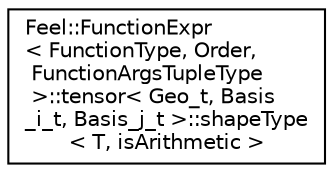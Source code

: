 digraph "Graphical Class Hierarchy"
{
 // LATEX_PDF_SIZE
  edge [fontname="Helvetica",fontsize="10",labelfontname="Helvetica",labelfontsize="10"];
  node [fontname="Helvetica",fontsize="10",shape=record];
  rankdir="LR";
  Node0 [label="Feel::FunctionExpr\l\< FunctionType, Order,\l FunctionArgsTupleType\l \>::tensor\< Geo_t, Basis\l_i_t, Basis_j_t \>::shapeType\l\< T, isArithmetic \>",height=0.2,width=0.4,color="black", fillcolor="white", style="filled",URL="$structFeel_1_1FunctionExpr_1_1tensor_1_1shapeType.html",tooltip=" "];
}
